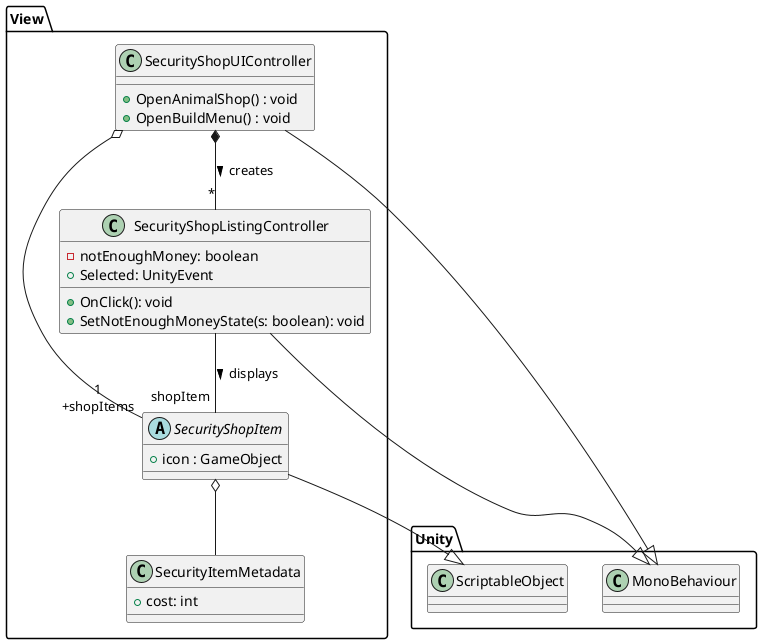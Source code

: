 @startuml security_shop
namespace View{
class SecurityShopUIController{
    + OpenAnimalShop() : void
    + OpenBuildMenu() : void
}

class SecurityShopListingController{
    -notEnoughMoney: boolean
    +Selected: UnityEvent
    +OnClick(): void
    +SetNotEnoughMoneyState(s: boolean): void
}

abstract class SecurityShopItem{
    + icon : GameObject
}

class SecurityItemMetadata{
    +cost: int
}
}
Class Unity.MonoBehaviour{}
Class Unity.ScriptableObject{}

SecurityShopItem --|> ScriptableObject
SecurityShopUIController --|> MonoBehaviour
SecurityShopListingController --|> MonoBehaviour

SecurityShopUIController  o-- "1\n+shopItems" SecurityShopItem

SecurityShopUIController *-- "*" SecurityShopListingController : creates >

SecurityShopListingController -- "shopItem" SecurityShopItem : displays >


SecurityShopItem o-- SecurityItemMetadata
@enduml